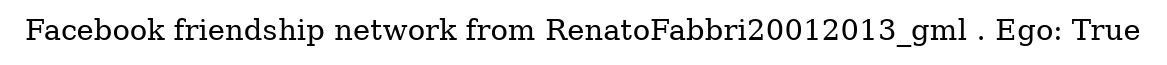 digraph  {
	graph [label="Facebook friendship network from RenatoFabbri20012013_gml . Ego: True"];
}
